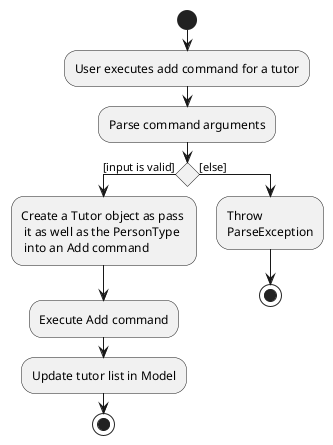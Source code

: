 @startuml
start
:User executes add command for a tutor;
:Parse command arguments;

if () then ([input is valid])
:Create a Tutor object as pass \n it as well as the PersonType \n into an Add command;
    :Execute Add command;
    :Update tutor list in Model;
    stop
else ([else])
:Throw \nParseException;
stop
@enduml
